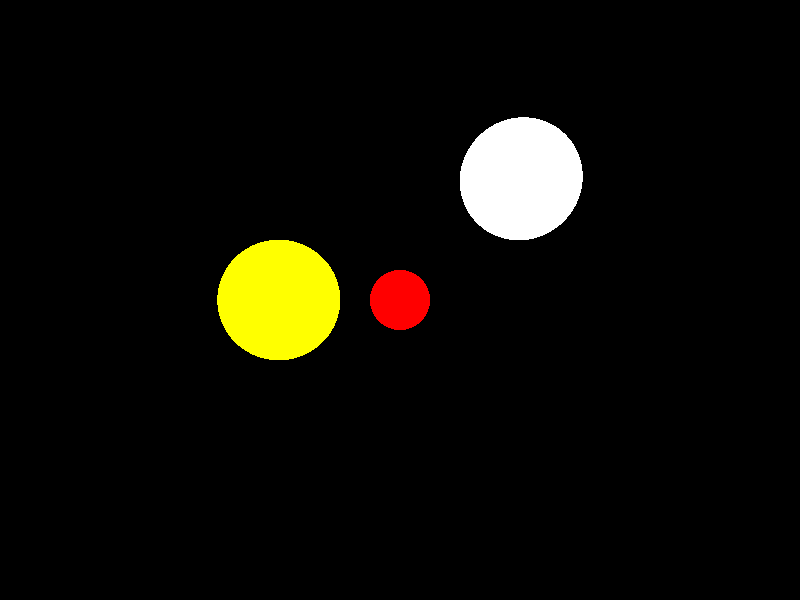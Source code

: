//  1_example.pov
  
camera{ 
  location <0.0, 0.0, -10.0> 
  look_at  <0.0, 0.0, 0.0>  
  right x * image_width / image_height 
} 

light_source { 
  <5.0,5.0,-5.0> 
  color rgb <1.0, 1.0, 1.0>
} 

 
sphere { 
  <0.0, 0.0 ,0.0>, 0.5 
  pigment { rgb <1.0, 0.0, 0.0> }
}
                       
                         
sphere { 
  <-2.0, 0.0 ,0.0>, 1.0 
  pigment { rgb <1.0, 1.0, 0.0> }
}


sphere { 
  <2.0, 2.0 ,0.0>, 1.0 
  pigment { rgb <1.0, 1.0, 1.0> }
}